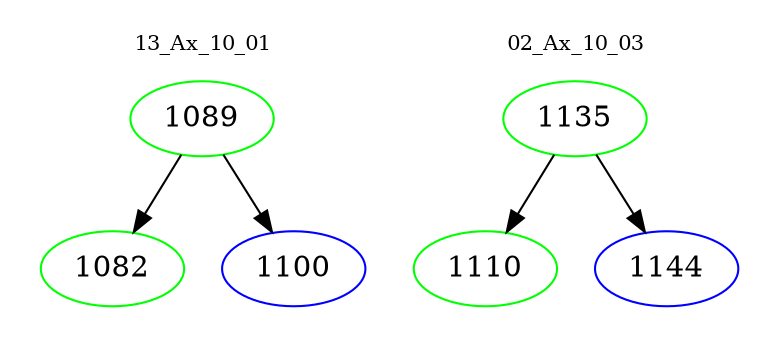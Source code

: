 digraph{
subgraph cluster_0 {
color = white
label = "13_Ax_10_01";
fontsize=10;
T0_1089 [label="1089", color="green"]
T0_1089 -> T0_1082 [color="black"]
T0_1082 [label="1082", color="green"]
T0_1089 -> T0_1100 [color="black"]
T0_1100 [label="1100", color="blue"]
}
subgraph cluster_1 {
color = white
label = "02_Ax_10_03";
fontsize=10;
T1_1135 [label="1135", color="green"]
T1_1135 -> T1_1110 [color="black"]
T1_1110 [label="1110", color="green"]
T1_1135 -> T1_1144 [color="black"]
T1_1144 [label="1144", color="blue"]
}
}
